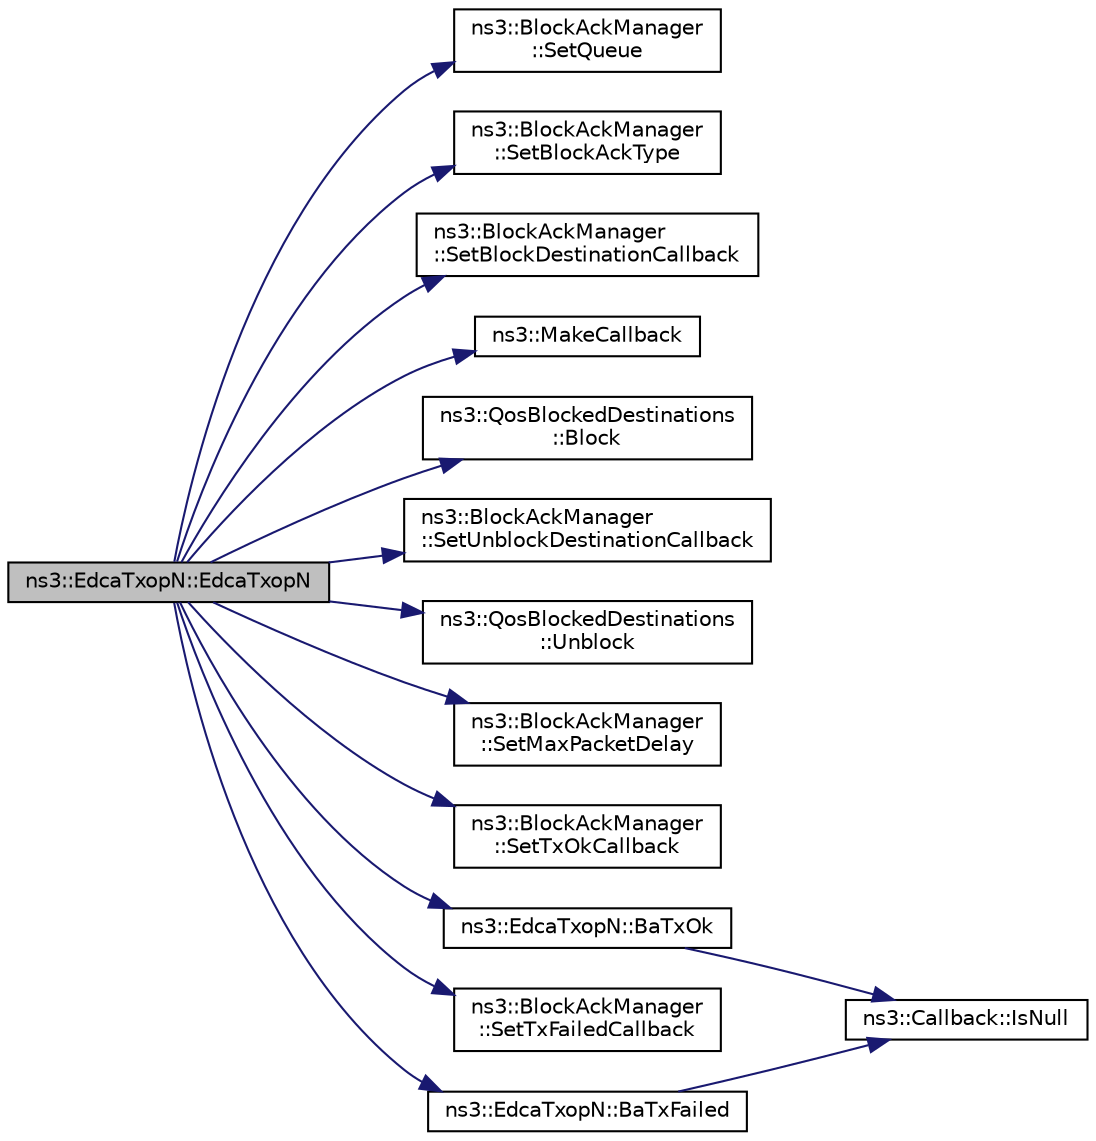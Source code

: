digraph "ns3::EdcaTxopN::EdcaTxopN"
{
  edge [fontname="Helvetica",fontsize="10",labelfontname="Helvetica",labelfontsize="10"];
  node [fontname="Helvetica",fontsize="10",shape=record];
  rankdir="LR";
  Node1 [label="ns3::EdcaTxopN::EdcaTxopN",height=0.2,width=0.4,color="black", fillcolor="grey75", style="filled", fontcolor="black"];
  Node1 -> Node2 [color="midnightblue",fontsize="10",style="solid"];
  Node2 [label="ns3::BlockAckManager\l::SetQueue",height=0.2,width=0.4,color="black", fillcolor="white", style="filled",URL="$d5/dec/classns3_1_1BlockAckManager.html#a220aecfc19f84b497b1ee8781641e2a1"];
  Node1 -> Node3 [color="midnightblue",fontsize="10",style="solid"];
  Node3 [label="ns3::BlockAckManager\l::SetBlockAckType",height=0.2,width=0.4,color="black", fillcolor="white", style="filled",URL="$d5/dec/classns3_1_1BlockAckManager.html#ab281f28839a128021bf1a7369d75d502"];
  Node1 -> Node4 [color="midnightblue",fontsize="10",style="solid"];
  Node4 [label="ns3::BlockAckManager\l::SetBlockDestinationCallback",height=0.2,width=0.4,color="black", fillcolor="white", style="filled",URL="$d5/dec/classns3_1_1BlockAckManager.html#a9ff02e52af689aa218f43e871a43503d"];
  Node1 -> Node5 [color="midnightblue",fontsize="10",style="solid"];
  Node5 [label="ns3::MakeCallback",height=0.2,width=0.4,color="black", fillcolor="white", style="filled",URL="$dd/de0/group__makecallbackmemptr.html#ga9376283685aa99d204048d6a4b7610a4"];
  Node1 -> Node6 [color="midnightblue",fontsize="10",style="solid"];
  Node6 [label="ns3::QosBlockedDestinations\l::Block",height=0.2,width=0.4,color="black", fillcolor="white", style="filled",URL="$d0/d74/classns3_1_1QosBlockedDestinations.html#a8a419ab1d6732344d06c278de8e1cfd1"];
  Node1 -> Node7 [color="midnightblue",fontsize="10",style="solid"];
  Node7 [label="ns3::BlockAckManager\l::SetUnblockDestinationCallback",height=0.2,width=0.4,color="black", fillcolor="white", style="filled",URL="$d5/dec/classns3_1_1BlockAckManager.html#a591b2a7853ffdd524a1e952cd44820eb"];
  Node1 -> Node8 [color="midnightblue",fontsize="10",style="solid"];
  Node8 [label="ns3::QosBlockedDestinations\l::Unblock",height=0.2,width=0.4,color="black", fillcolor="white", style="filled",URL="$d0/d74/classns3_1_1QosBlockedDestinations.html#a7f99916eabf1921bfbf14ca9f2ee24aa"];
  Node1 -> Node9 [color="midnightblue",fontsize="10",style="solid"];
  Node9 [label="ns3::BlockAckManager\l::SetMaxPacketDelay",height=0.2,width=0.4,color="black", fillcolor="white", style="filled",URL="$d5/dec/classns3_1_1BlockAckManager.html#abf175ea3603c1ef5cd1edd21a5911da2"];
  Node1 -> Node10 [color="midnightblue",fontsize="10",style="solid"];
  Node10 [label="ns3::BlockAckManager\l::SetTxOkCallback",height=0.2,width=0.4,color="black", fillcolor="white", style="filled",URL="$d5/dec/classns3_1_1BlockAckManager.html#a2007df06d972c94c7e2b35b7b0bce555"];
  Node1 -> Node11 [color="midnightblue",fontsize="10",style="solid"];
  Node11 [label="ns3::EdcaTxopN::BaTxOk",height=0.2,width=0.4,color="black", fillcolor="white", style="filled",URL="$dc/db8/classns3_1_1EdcaTxopN.html#a0bed35930ef1832e8f922d937b54c2cb"];
  Node11 -> Node12 [color="midnightblue",fontsize="10",style="solid"];
  Node12 [label="ns3::Callback::IsNull",height=0.2,width=0.4,color="black", fillcolor="white", style="filled",URL="$d1/d48/classns3_1_1Callback.html#aa8e27826badbf37f84763f36f70d9b54"];
  Node1 -> Node13 [color="midnightblue",fontsize="10",style="solid"];
  Node13 [label="ns3::BlockAckManager\l::SetTxFailedCallback",height=0.2,width=0.4,color="black", fillcolor="white", style="filled",URL="$d5/dec/classns3_1_1BlockAckManager.html#a0ee71617a29e7e00ab9c62194b4501a7"];
  Node1 -> Node14 [color="midnightblue",fontsize="10",style="solid"];
  Node14 [label="ns3::EdcaTxopN::BaTxFailed",height=0.2,width=0.4,color="black", fillcolor="white", style="filled",URL="$dc/db8/classns3_1_1EdcaTxopN.html#a9fd11cc1ac518f7bfef44591e4d711b4"];
  Node14 -> Node12 [color="midnightblue",fontsize="10",style="solid"];
}
